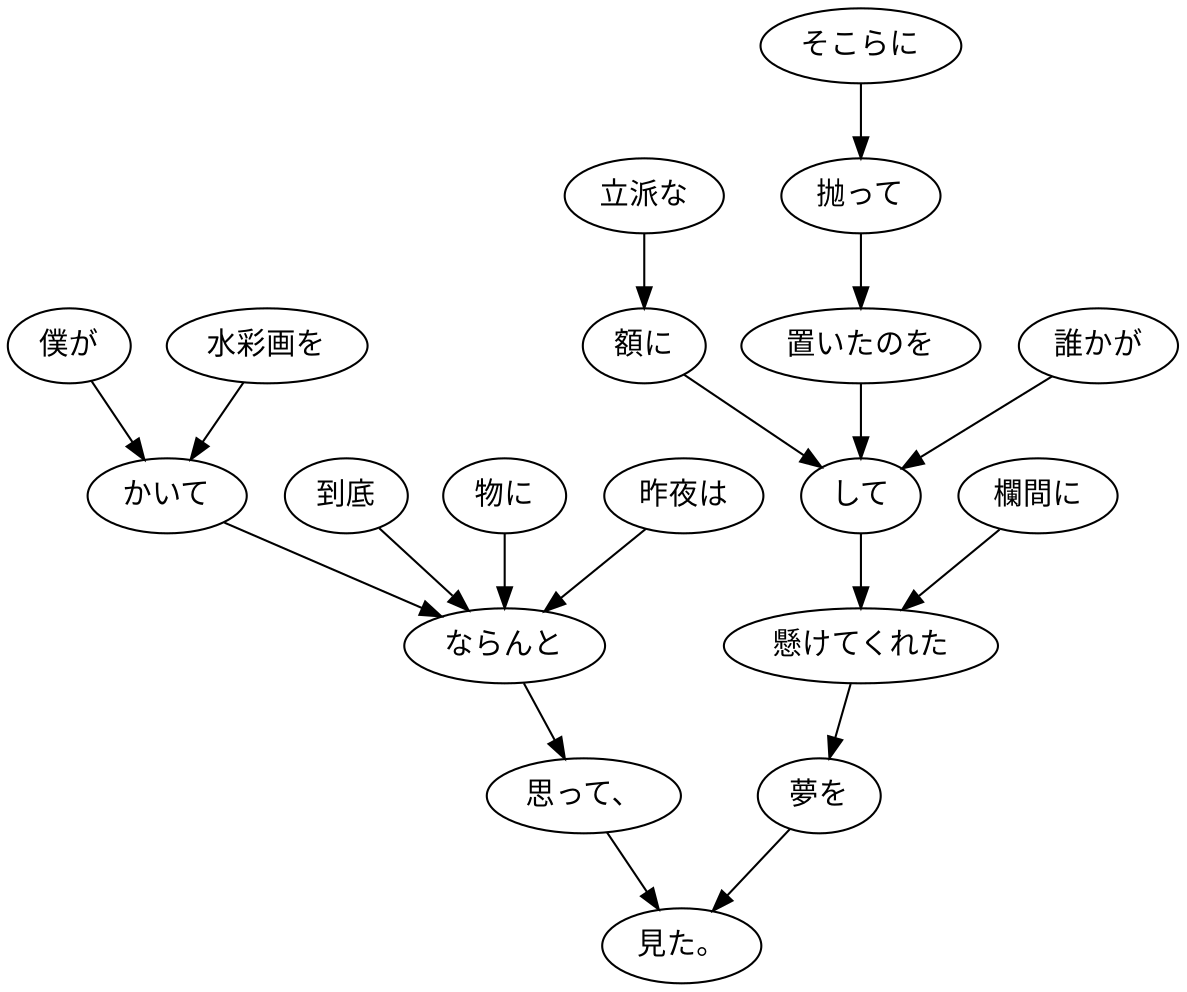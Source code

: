 digraph graph284 {
	node0 [label="昨夜は"];
	node1 [label="僕が"];
	node2 [label="水彩画を"];
	node3 [label="かいて"];
	node4 [label="到底"];
	node5 [label="物に"];
	node6 [label="ならんと"];
	node7 [label="思って、"];
	node8 [label="そこらに"];
	node9 [label="抛って"];
	node10 [label="置いたのを"];
	node11 [label="誰かが"];
	node12 [label="立派な"];
	node13 [label="額に"];
	node14 [label="して"];
	node15 [label="欄間に"];
	node16 [label="懸けてくれた"];
	node17 [label="夢を"];
	node18 [label="見た。"];
	node0 -> node6;
	node1 -> node3;
	node2 -> node3;
	node3 -> node6;
	node4 -> node6;
	node5 -> node6;
	node6 -> node7;
	node7 -> node18;
	node8 -> node9;
	node9 -> node10;
	node10 -> node14;
	node11 -> node14;
	node12 -> node13;
	node13 -> node14;
	node14 -> node16;
	node15 -> node16;
	node16 -> node17;
	node17 -> node18;
}
